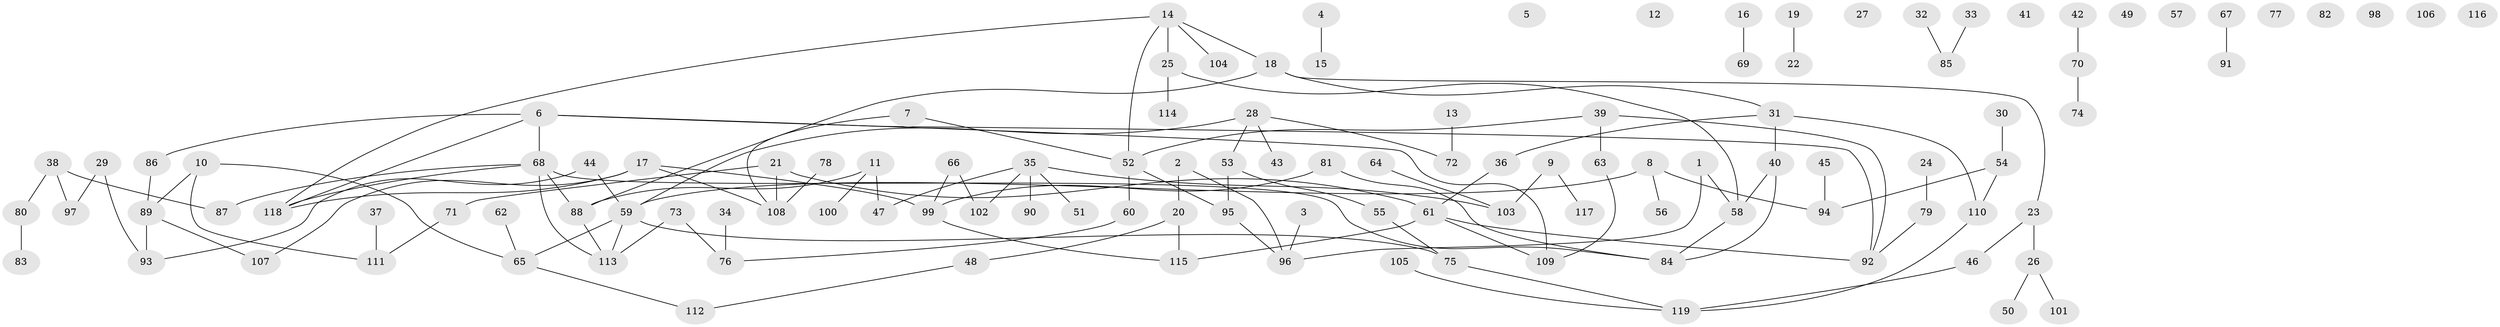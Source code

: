 // coarse degree distribution, {1: 0.1935483870967742, 7: 0.03225806451612903, 2: 0.3225806451612903, 3: 0.16129032258064516, 5: 0.16129032258064516, 4: 0.06451612903225806, 10: 0.03225806451612903, 9: 0.03225806451612903}
// Generated by graph-tools (version 1.1) at 2025/35/03/04/25 23:35:49]
// undirected, 119 vertices, 130 edges
graph export_dot {
  node [color=gray90,style=filled];
  1;
  2;
  3;
  4;
  5;
  6;
  7;
  8;
  9;
  10;
  11;
  12;
  13;
  14;
  15;
  16;
  17;
  18;
  19;
  20;
  21;
  22;
  23;
  24;
  25;
  26;
  27;
  28;
  29;
  30;
  31;
  32;
  33;
  34;
  35;
  36;
  37;
  38;
  39;
  40;
  41;
  42;
  43;
  44;
  45;
  46;
  47;
  48;
  49;
  50;
  51;
  52;
  53;
  54;
  55;
  56;
  57;
  58;
  59;
  60;
  61;
  62;
  63;
  64;
  65;
  66;
  67;
  68;
  69;
  70;
  71;
  72;
  73;
  74;
  75;
  76;
  77;
  78;
  79;
  80;
  81;
  82;
  83;
  84;
  85;
  86;
  87;
  88;
  89;
  90;
  91;
  92;
  93;
  94;
  95;
  96;
  97;
  98;
  99;
  100;
  101;
  102;
  103;
  104;
  105;
  106;
  107;
  108;
  109;
  110;
  111;
  112;
  113;
  114;
  115;
  116;
  117;
  118;
  119;
  1 -- 58;
  1 -- 96;
  2 -- 20;
  2 -- 96;
  3 -- 96;
  4 -- 15;
  6 -- 68;
  6 -- 86;
  6 -- 92;
  6 -- 109;
  6 -- 118;
  7 -- 52;
  7 -- 108;
  8 -- 56;
  8 -- 59;
  8 -- 94;
  9 -- 103;
  9 -- 117;
  10 -- 65;
  10 -- 89;
  10 -- 111;
  11 -- 47;
  11 -- 88;
  11 -- 100;
  13 -- 72;
  14 -- 18;
  14 -- 25;
  14 -- 52;
  14 -- 104;
  14 -- 118;
  16 -- 69;
  17 -- 99;
  17 -- 107;
  17 -- 108;
  17 -- 118;
  18 -- 23;
  18 -- 31;
  18 -- 88;
  19 -- 22;
  20 -- 48;
  20 -- 115;
  21 -- 61;
  21 -- 71;
  21 -- 108;
  23 -- 26;
  23 -- 46;
  24 -- 79;
  25 -- 58;
  25 -- 114;
  26 -- 50;
  26 -- 101;
  28 -- 43;
  28 -- 53;
  28 -- 59;
  28 -- 72;
  29 -- 93;
  29 -- 97;
  30 -- 54;
  31 -- 36;
  31 -- 40;
  31 -- 110;
  32 -- 85;
  33 -- 85;
  34 -- 76;
  35 -- 47;
  35 -- 51;
  35 -- 90;
  35 -- 102;
  35 -- 103;
  36 -- 61;
  37 -- 111;
  38 -- 80;
  38 -- 87;
  38 -- 97;
  39 -- 52;
  39 -- 63;
  39 -- 92;
  40 -- 58;
  40 -- 84;
  42 -- 70;
  44 -- 59;
  44 -- 93;
  45 -- 94;
  46 -- 119;
  48 -- 112;
  52 -- 60;
  52 -- 95;
  53 -- 55;
  53 -- 95;
  54 -- 94;
  54 -- 110;
  55 -- 75;
  58 -- 84;
  59 -- 65;
  59 -- 75;
  59 -- 113;
  60 -- 76;
  61 -- 92;
  61 -- 109;
  61 -- 115;
  62 -- 65;
  63 -- 109;
  64 -- 103;
  65 -- 112;
  66 -- 99;
  66 -- 102;
  67 -- 91;
  68 -- 84;
  68 -- 87;
  68 -- 88;
  68 -- 113;
  68 -- 118;
  70 -- 74;
  71 -- 111;
  73 -- 76;
  73 -- 113;
  75 -- 119;
  78 -- 108;
  79 -- 92;
  80 -- 83;
  81 -- 84;
  81 -- 99;
  86 -- 89;
  88 -- 113;
  89 -- 93;
  89 -- 107;
  95 -- 96;
  99 -- 115;
  105 -- 119;
  110 -- 119;
}
